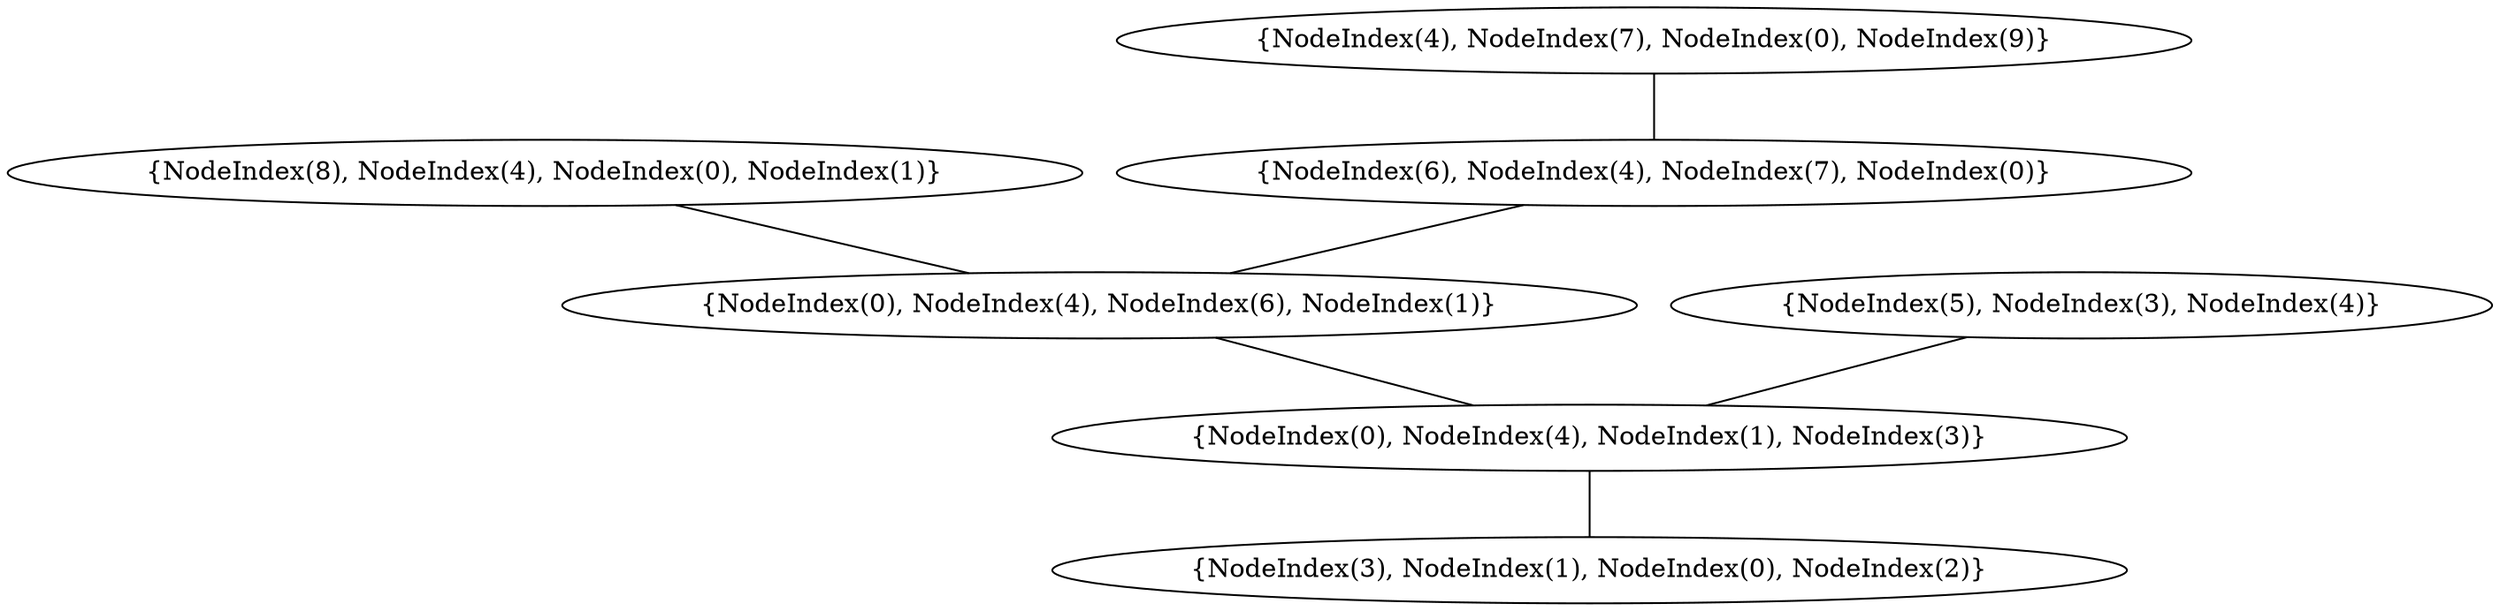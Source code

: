 graph {
    0 [ label = "{NodeIndex(3), NodeIndex(1), NodeIndex(0), NodeIndex(2)}" ]
    1 [ label = "{NodeIndex(0), NodeIndex(4), NodeIndex(1), NodeIndex(3)}" ]
    2 [ label = "{NodeIndex(0), NodeIndex(4), NodeIndex(6), NodeIndex(1)}" ]
    3 [ label = "{NodeIndex(8), NodeIndex(4), NodeIndex(0), NodeIndex(1)}" ]
    4 [ label = "{NodeIndex(6), NodeIndex(4), NodeIndex(7), NodeIndex(0)}" ]
    5 [ label = "{NodeIndex(4), NodeIndex(7), NodeIndex(0), NodeIndex(9)}" ]
    6 [ label = "{NodeIndex(5), NodeIndex(3), NodeIndex(4)}" ]
    1 -- 0 [ ]
    2 -- 1 [ ]
    5 -- 4 [ ]
    3 -- 2 [ ]
    4 -- 2 [ ]
    6 -- 1 [ ]
}
